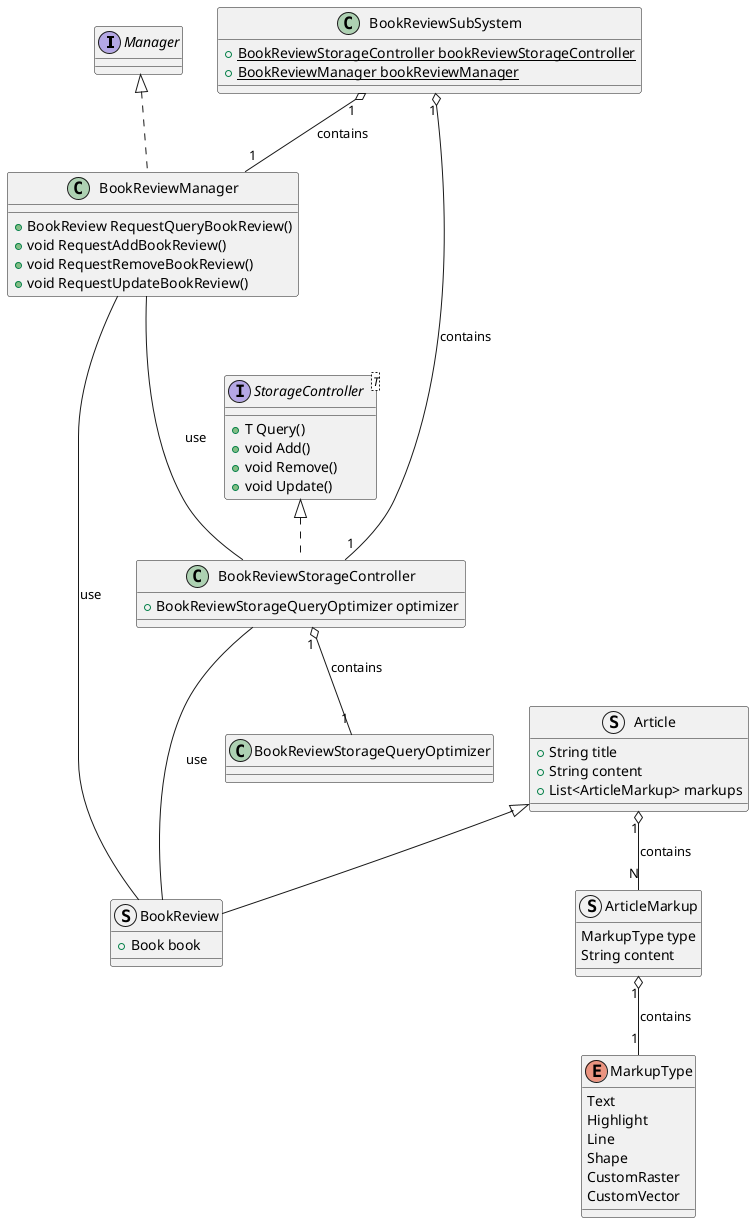 @startuml
Interface Manager
Interface StorageController<T> {
    + T Query()
    + void Add()
    + void Remove()
    + void Update()
}

enum MarkupType {
    Text
    Highlight
    Line
    Shape
    CustomRaster
    CustomVector
}

struct ArticleMarkup {
    MarkupType type
    String content
}

ArticleMarkup "1" o-- "1" MarkupType : contains

struct Article {
    + String title
    + String content
    + List<ArticleMarkup> markups
}

Article "1" o-- "N" ArticleMarkup : contains

struct BookReview extends Article {
    + Book book
}

class BookReviewManager implements Manager {
    + BookReview RequestQueryBookReview()
    + void RequestAddBookReview()
    + void RequestRemoveBookReview()
    + void RequestUpdateBookReview()
}

BookReviewManager --- BookReview : use
BookReviewManager --- BookReviewStorageController : use

class BookReviewStorageQueryOptimizer {}
class BookReviewStorageController implements StorageController {
    + BookReviewStorageQueryOptimizer optimizer
}
BookReviewStorageController "1" o-- "1" BookReviewStorageQueryOptimizer : contains

BookReviewStorageController --- BookReview : use

' BookReview SubSystem

class BookReviewSubSystem {
    + {static} BookReviewStorageController bookReviewStorageController
    + {static} BookReviewManager bookReviewManager
}
BookReviewSubSystem "1" o-- "1" BookReviewStorageController : contains
BookReviewSubSystem "1" o-- "1" BookReviewManager : contains
@enduml
